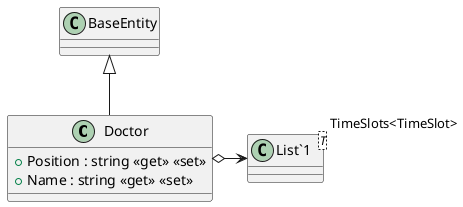 @startuml
class Doctor {
    + Position : string <<get>> <<set>>
    + Name : string <<get>> <<set>>
}
class "List`1"<T> {
}
BaseEntity <|-- Doctor
Doctor o-> "TimeSlots<TimeSlot>" "List`1"
@enduml
